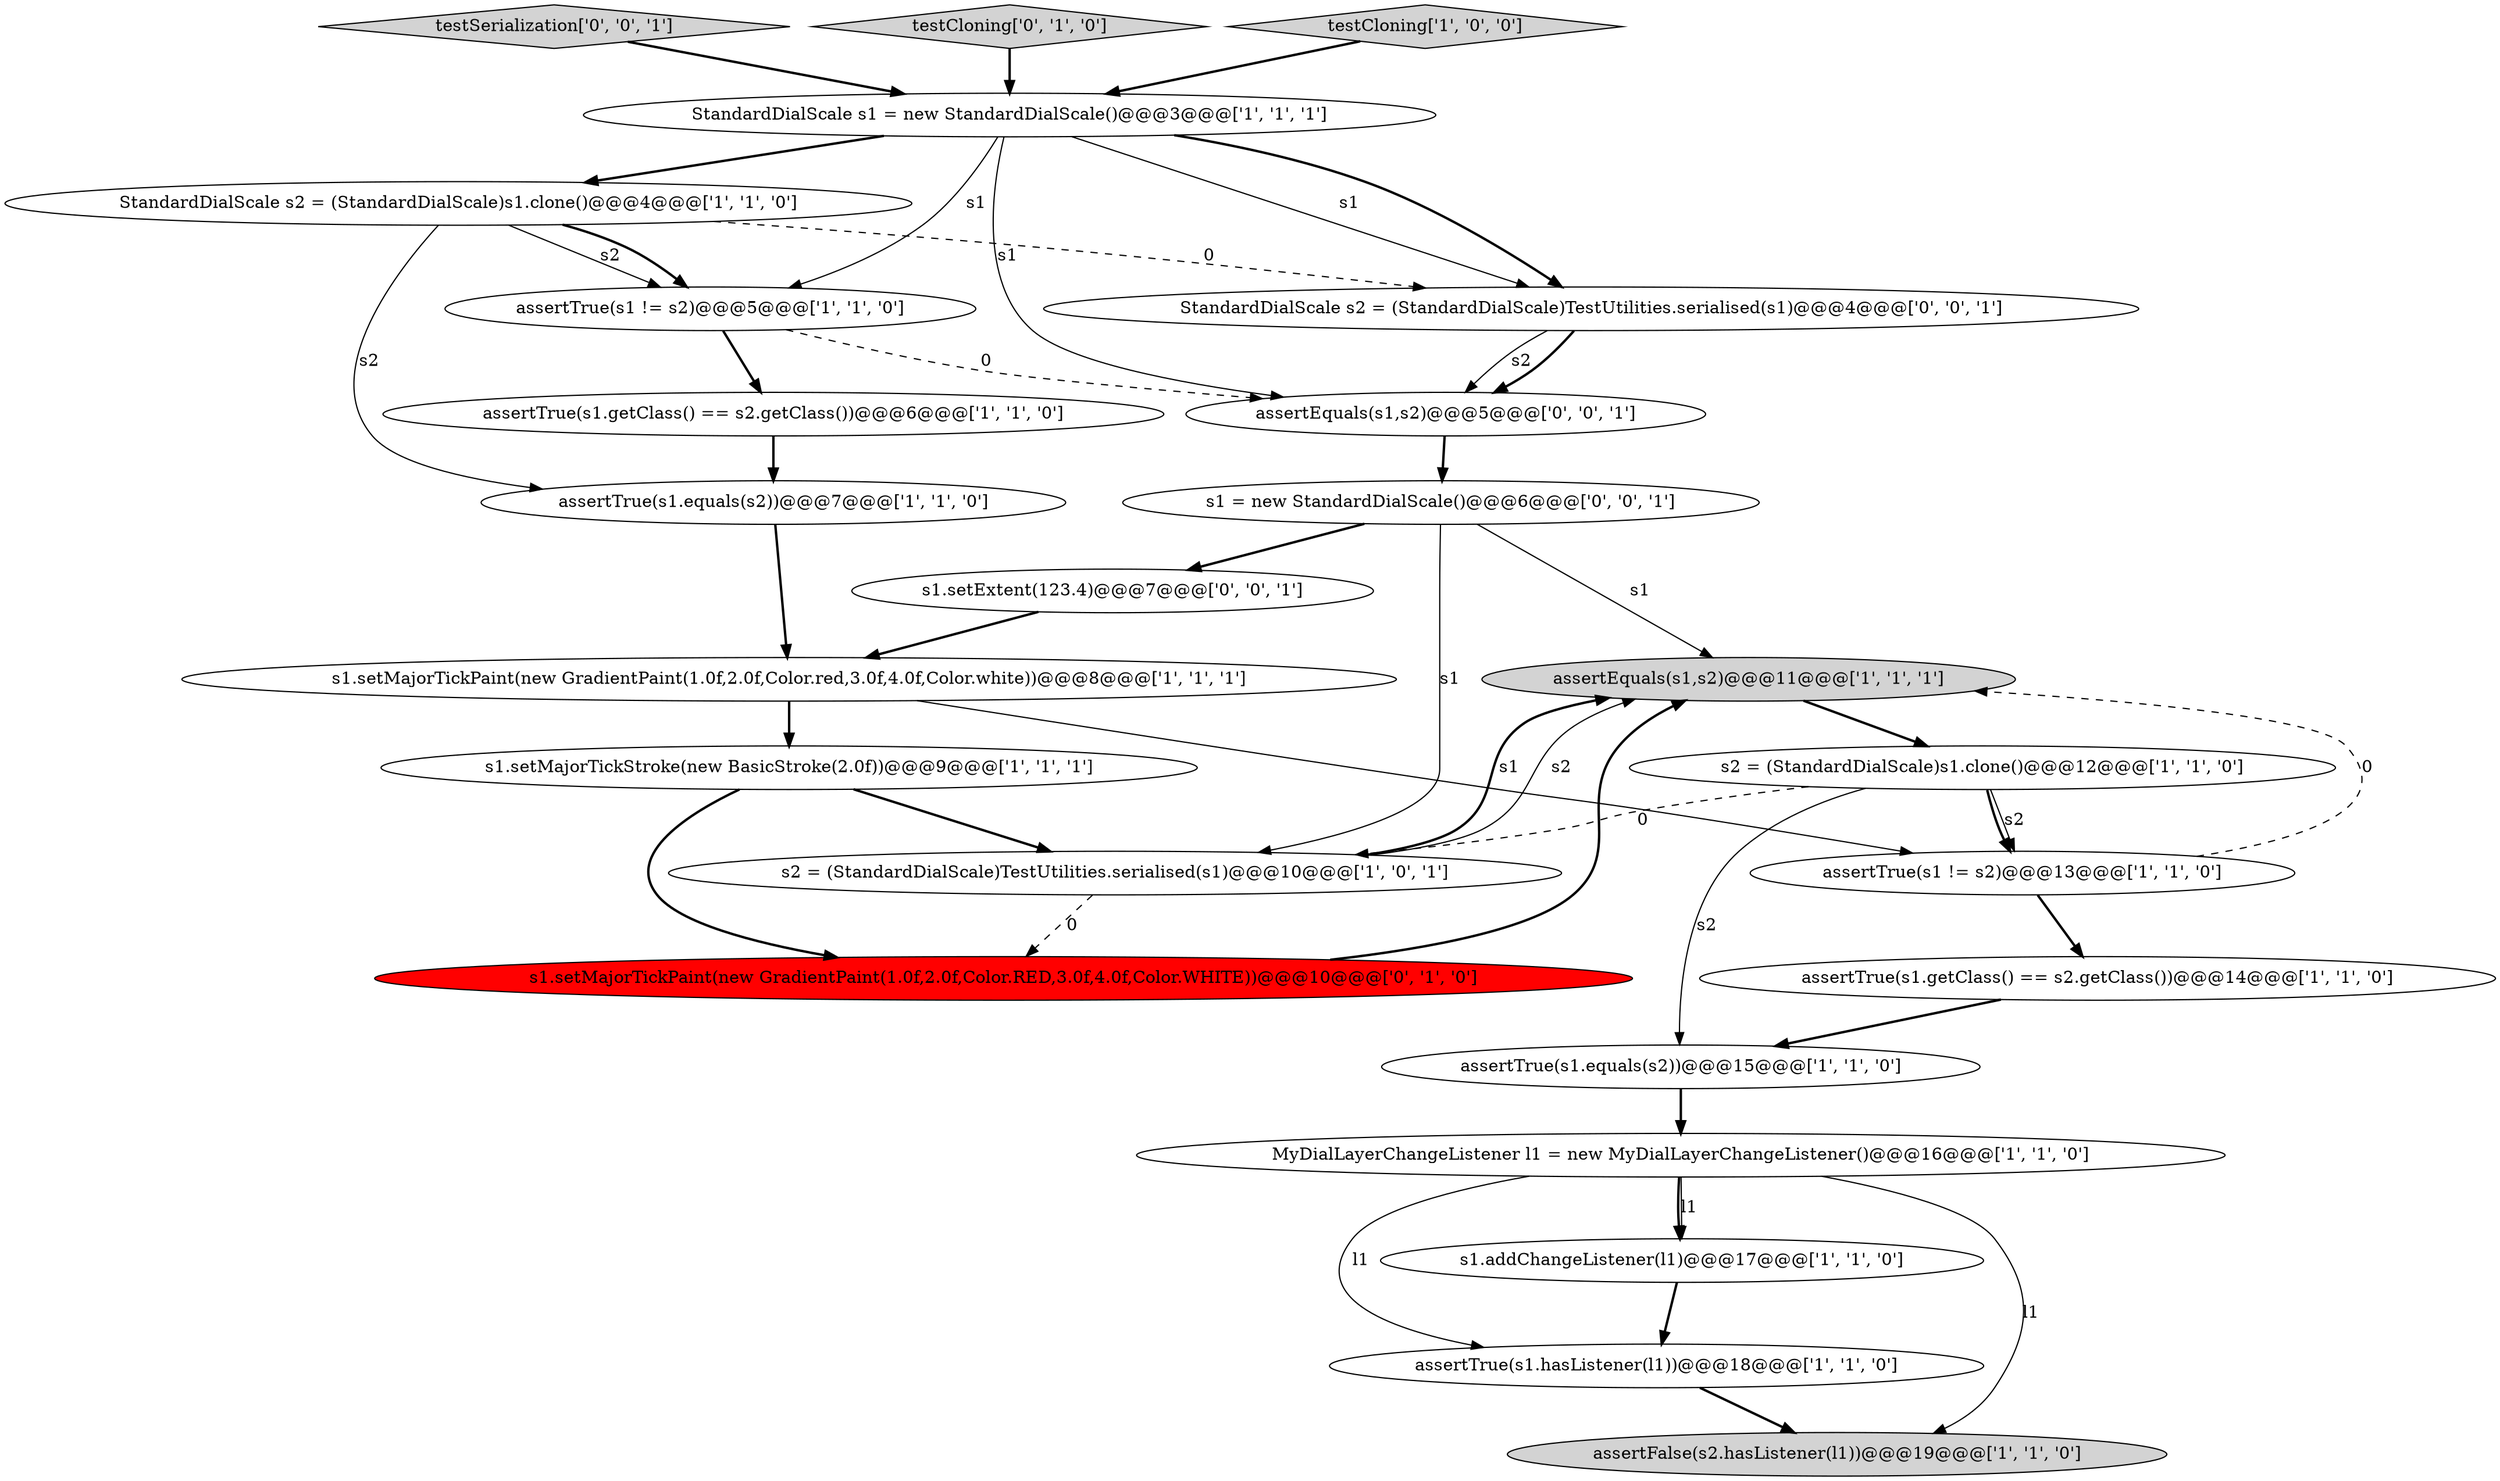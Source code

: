 digraph {
24 [style = filled, label = "testSerialization['0', '0', '1']", fillcolor = lightgray, shape = diamond image = "AAA0AAABBB3BBB"];
3 [style = filled, label = "assertTrue(s1.hasListener(l1))@@@18@@@['1', '1', '0']", fillcolor = white, shape = ellipse image = "AAA0AAABBB1BBB"];
11 [style = filled, label = "MyDialLayerChangeListener l1 = new MyDialLayerChangeListener()@@@16@@@['1', '1', '0']", fillcolor = white, shape = ellipse image = "AAA0AAABBB1BBB"];
6 [style = filled, label = "assertFalse(s2.hasListener(l1))@@@19@@@['1', '1', '0']", fillcolor = lightgray, shape = ellipse image = "AAA0AAABBB1BBB"];
14 [style = filled, label = "StandardDialScale s1 = new StandardDialScale()@@@3@@@['1', '1', '1']", fillcolor = white, shape = ellipse image = "AAA0AAABBB1BBB"];
13 [style = filled, label = "assertEquals(s1,s2)@@@11@@@['1', '1', '1']", fillcolor = lightgray, shape = ellipse image = "AAA0AAABBB1BBB"];
16 [style = filled, label = "assertTrue(s1.equals(s2))@@@15@@@['1', '1', '0']", fillcolor = white, shape = ellipse image = "AAA0AAABBB1BBB"];
7 [style = filled, label = "s1.addChangeListener(l1)@@@17@@@['1', '1', '0']", fillcolor = white, shape = ellipse image = "AAA0AAABBB1BBB"];
4 [style = filled, label = "s1.setMajorTickPaint(new GradientPaint(1.0f,2.0f,Color.red,3.0f,4.0f,Color.white))@@@8@@@['1', '1', '1']", fillcolor = white, shape = ellipse image = "AAA0AAABBB1BBB"];
19 [style = filled, label = "testCloning['0', '1', '0']", fillcolor = lightgray, shape = diamond image = "AAA0AAABBB2BBB"];
9 [style = filled, label = "assertTrue(s1.getClass() == s2.getClass())@@@6@@@['1', '1', '0']", fillcolor = white, shape = ellipse image = "AAA0AAABBB1BBB"];
17 [style = filled, label = "assertTrue(s1.equals(s2))@@@7@@@['1', '1', '0']", fillcolor = white, shape = ellipse image = "AAA0AAABBB1BBB"];
5 [style = filled, label = "assertTrue(s1.getClass() == s2.getClass())@@@14@@@['1', '1', '0']", fillcolor = white, shape = ellipse image = "AAA0AAABBB1BBB"];
21 [style = filled, label = "StandardDialScale s2 = (StandardDialScale)TestUtilities.serialised(s1)@@@4@@@['0', '0', '1']", fillcolor = white, shape = ellipse image = "AAA0AAABBB3BBB"];
1 [style = filled, label = "s2 = (StandardDialScale)s1.clone()@@@12@@@['1', '1', '0']", fillcolor = white, shape = ellipse image = "AAA0AAABBB1BBB"];
18 [style = filled, label = "s1.setMajorTickPaint(new GradientPaint(1.0f,2.0f,Color.RED,3.0f,4.0f,Color.WHITE))@@@10@@@['0', '1', '0']", fillcolor = red, shape = ellipse image = "AAA1AAABBB2BBB"];
12 [style = filled, label = "assertTrue(s1 != s2)@@@5@@@['1', '1', '0']", fillcolor = white, shape = ellipse image = "AAA0AAABBB1BBB"];
8 [style = filled, label = "s1.setMajorTickStroke(new BasicStroke(2.0f))@@@9@@@['1', '1', '1']", fillcolor = white, shape = ellipse image = "AAA0AAABBB1BBB"];
23 [style = filled, label = "assertEquals(s1,s2)@@@5@@@['0', '0', '1']", fillcolor = white, shape = ellipse image = "AAA0AAABBB3BBB"];
10 [style = filled, label = "testCloning['1', '0', '0']", fillcolor = lightgray, shape = diamond image = "AAA0AAABBB1BBB"];
22 [style = filled, label = "s1.setExtent(123.4)@@@7@@@['0', '0', '1']", fillcolor = white, shape = ellipse image = "AAA0AAABBB3BBB"];
15 [style = filled, label = "StandardDialScale s2 = (StandardDialScale)s1.clone()@@@4@@@['1', '1', '0']", fillcolor = white, shape = ellipse image = "AAA0AAABBB1BBB"];
0 [style = filled, label = "assertTrue(s1 != s2)@@@13@@@['1', '1', '0']", fillcolor = white, shape = ellipse image = "AAA0AAABBB1BBB"];
20 [style = filled, label = "s1 = new StandardDialScale()@@@6@@@['0', '0', '1']", fillcolor = white, shape = ellipse image = "AAA0AAABBB3BBB"];
2 [style = filled, label = "s2 = (StandardDialScale)TestUtilities.serialised(s1)@@@10@@@['1', '0', '1']", fillcolor = white, shape = ellipse image = "AAA0AAABBB1BBB"];
23->20 [style = bold, label=""];
16->11 [style = bold, label=""];
11->3 [style = solid, label="l1"];
12->23 [style = dashed, label="0"];
10->14 [style = bold, label=""];
8->18 [style = bold, label=""];
15->17 [style = solid, label="s2"];
20->13 [style = solid, label="s1"];
17->4 [style = bold, label=""];
3->6 [style = bold, label=""];
9->17 [style = bold, label=""];
15->21 [style = dashed, label="0"];
1->0 [style = bold, label=""];
15->12 [style = solid, label="s2"];
21->23 [style = solid, label="s2"];
12->9 [style = bold, label=""];
14->21 [style = solid, label="s1"];
7->3 [style = bold, label=""];
13->1 [style = bold, label=""];
4->0 [style = solid, label="s1"];
20->22 [style = bold, label=""];
2->13 [style = bold, label=""];
22->4 [style = bold, label=""];
24->14 [style = bold, label=""];
5->16 [style = bold, label=""];
1->16 [style = solid, label="s2"];
11->7 [style = solid, label="l1"];
20->2 [style = solid, label="s1"];
11->6 [style = solid, label="l1"];
19->14 [style = bold, label=""];
8->2 [style = bold, label=""];
0->13 [style = dashed, label="0"];
2->13 [style = solid, label="s2"];
18->13 [style = bold, label=""];
14->23 [style = solid, label="s1"];
2->18 [style = dashed, label="0"];
4->8 [style = bold, label=""];
14->15 [style = bold, label=""];
15->12 [style = bold, label=""];
1->2 [style = dashed, label="0"];
1->0 [style = solid, label="s2"];
14->12 [style = solid, label="s1"];
14->21 [style = bold, label=""];
11->7 [style = bold, label=""];
0->5 [style = bold, label=""];
21->23 [style = bold, label=""];
}
